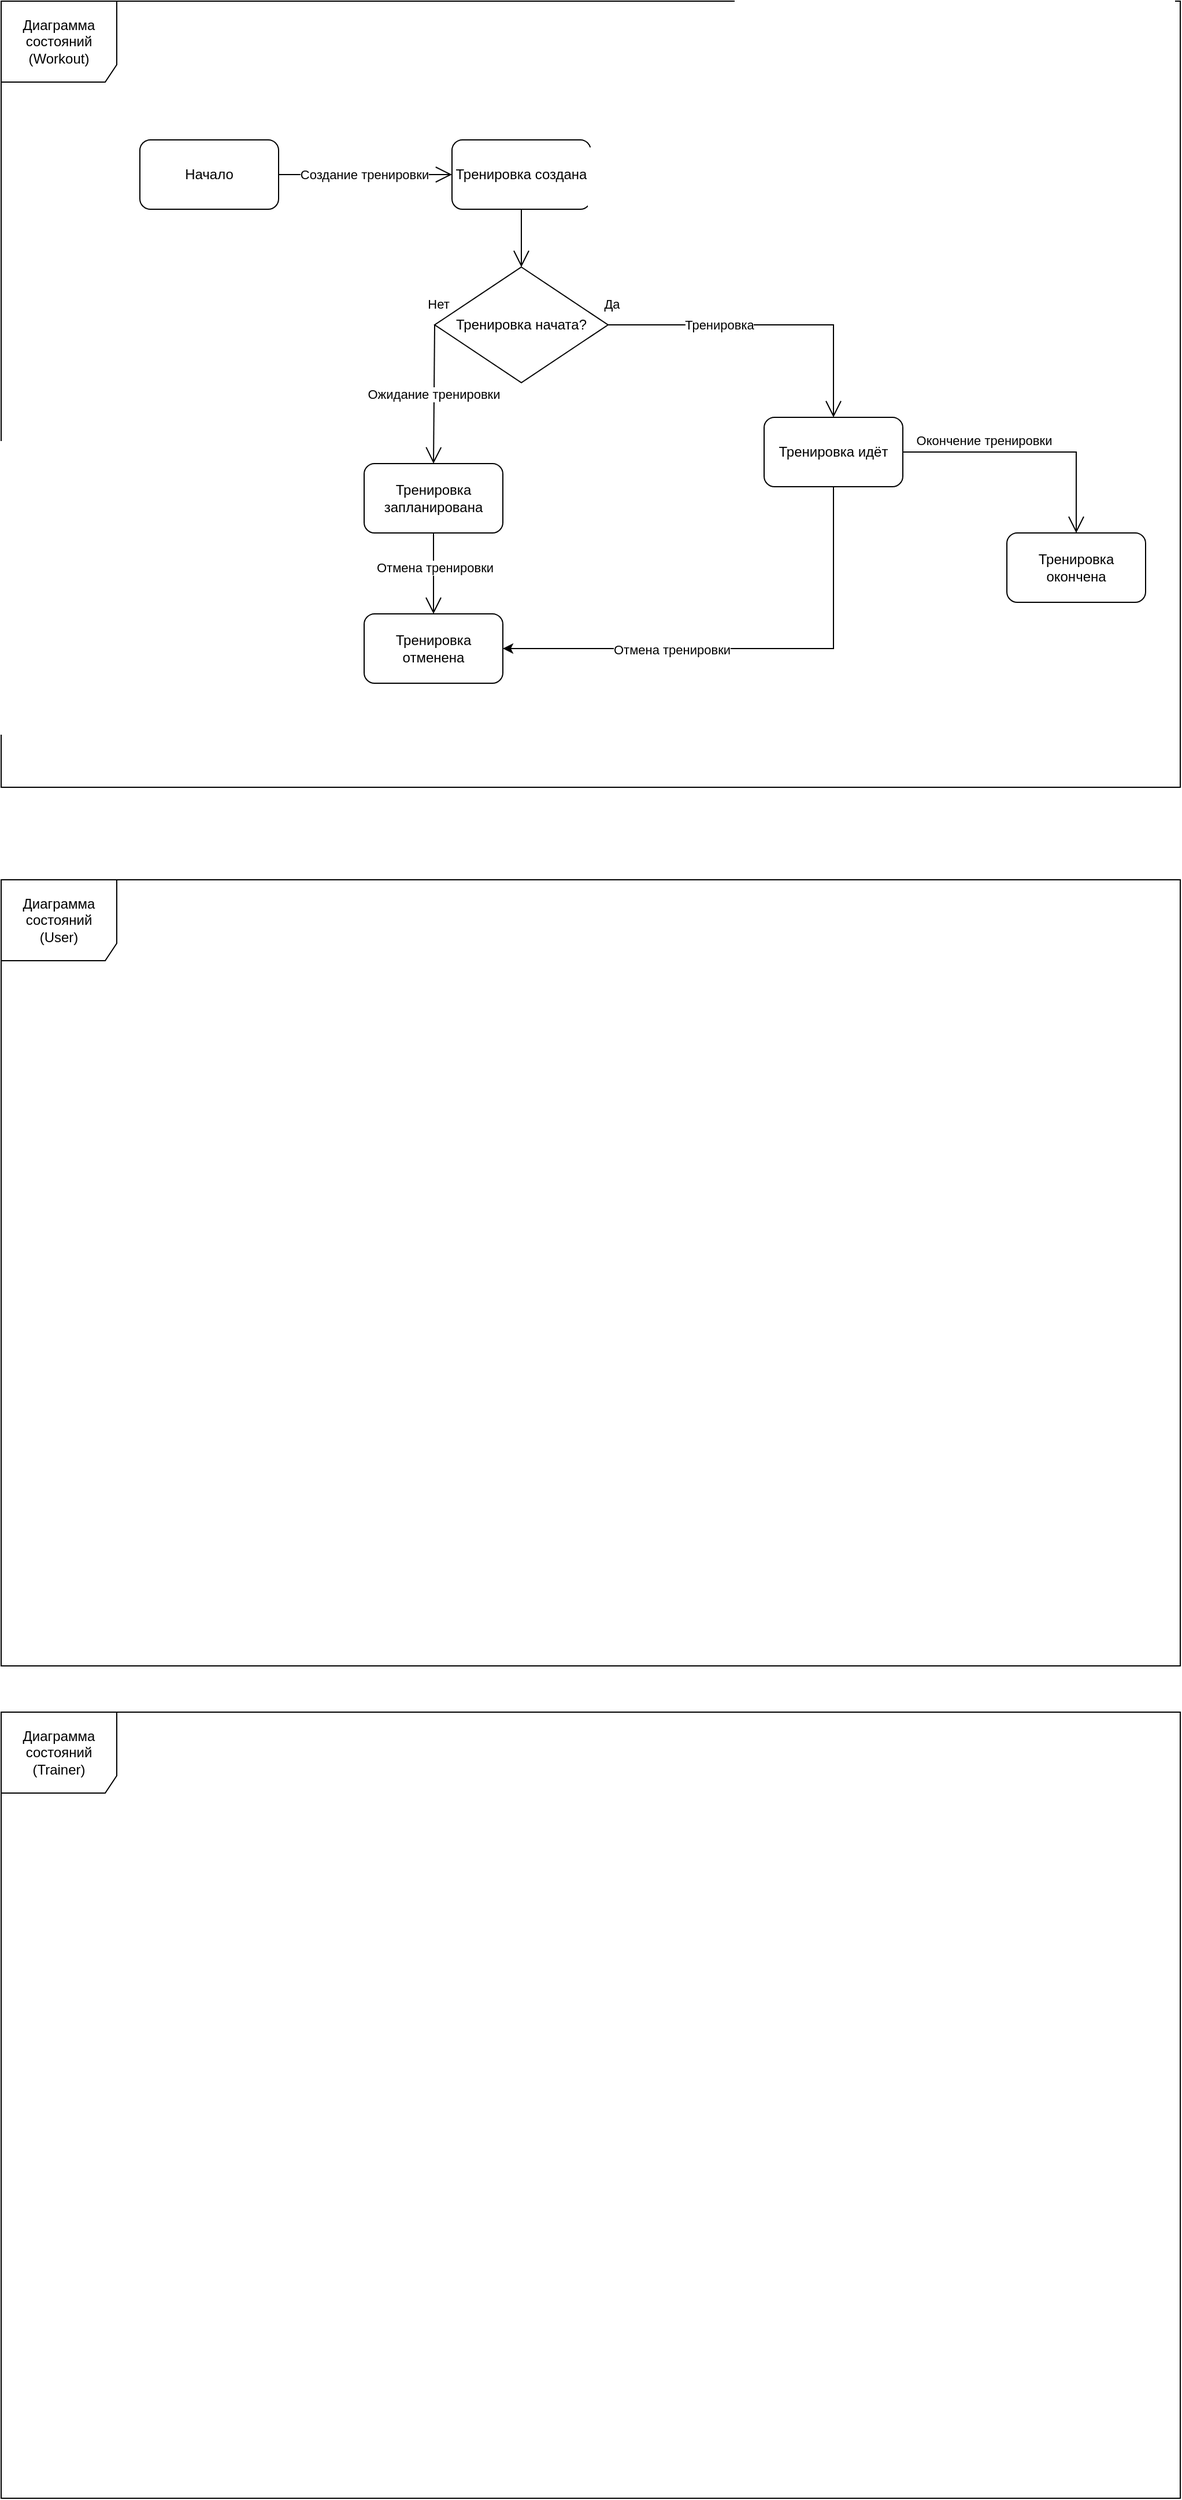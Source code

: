 <mxfile version="26.1.1">
  <diagram name="Страница — 1" id="by90twAEWOPmzAvwZsDc">
    <mxGraphModel dx="1418" dy="1989" grid="1" gridSize="10" guides="1" tooltips="1" connect="1" arrows="1" fold="1" page="1" pageScale="1" pageWidth="827" pageHeight="1169" math="0" shadow="0">
      <root>
        <mxCell id="0" />
        <mxCell id="1" parent="0" />
        <mxCell id="FgcChdvhsUmPIlyyczWO-1" value="Диаграмма состояний&lt;br&gt;(Workout)" style="shape=umlFrame;whiteSpace=wrap;html=1;pointerEvents=0;width=100;height=70;" parent="1" vertex="1">
          <mxGeometry x="40" y="-1120" width="1020" height="680" as="geometry" />
        </mxCell>
        <mxCell id="FgcChdvhsUmPIlyyczWO-3" value="Начало" style="rounded=1;whiteSpace=wrap;html=1;" parent="1" vertex="1">
          <mxGeometry x="160" y="-1000" width="120" height="60" as="geometry" />
        </mxCell>
        <mxCell id="FgcChdvhsUmPIlyyczWO-7" value="" style="endArrow=open;endFill=1;endSize=12;html=1;rounded=0;exitX=1;exitY=0.5;exitDx=0;exitDy=0;entryX=0;entryY=0.5;entryDx=0;entryDy=0;" parent="1" source="FgcChdvhsUmPIlyyczWO-3" target="mNn7HaSKfOEetK7rho-s-2" edge="1">
          <mxGeometry width="160" relative="1" as="geometry">
            <mxPoint x="300" y="-790" as="sourcePoint" />
            <mxPoint x="440" y="-830" as="targetPoint" />
          </mxGeometry>
        </mxCell>
        <mxCell id="FgcChdvhsUmPIlyyczWO-8" value="Создание тренировки" style="edgeLabel;html=1;align=center;verticalAlign=middle;resizable=0;points=[];" parent="FgcChdvhsUmPIlyyczWO-7" vertex="1" connectable="0">
          <mxGeometry x="-0.022" relative="1" as="geometry">
            <mxPoint as="offset" />
          </mxGeometry>
        </mxCell>
        <mxCell id="mNn7HaSKfOEetK7rho-s-2" value="Тренировка создана" style="rounded=1;whiteSpace=wrap;html=1;" parent="1" vertex="1">
          <mxGeometry x="430" y="-1000" width="120" height="60" as="geometry" />
        </mxCell>
        <mxCell id="mNn7HaSKfOEetK7rho-s-7" value="Тренировка отменена" style="rounded=1;whiteSpace=wrap;html=1;" parent="1" vertex="1">
          <mxGeometry x="354" y="-590" width="120" height="60" as="geometry" />
        </mxCell>
        <mxCell id="mNn7HaSKfOEetK7rho-s-8" value="Тренировка начата?" style="rhombus;whiteSpace=wrap;html=1;" parent="1" vertex="1">
          <mxGeometry x="415" y="-890" width="150" height="100" as="geometry" />
        </mxCell>
        <mxCell id="mNn7HaSKfOEetK7rho-s-9" value="" style="endArrow=open;endFill=1;endSize=12;html=1;rounded=0;exitX=0.5;exitY=1;exitDx=0;exitDy=0;entryX=0.5;entryY=0;entryDx=0;entryDy=0;" parent="1" source="mNn7HaSKfOEetK7rho-s-2" target="mNn7HaSKfOEetK7rho-s-8" edge="1">
          <mxGeometry width="160" relative="1" as="geometry">
            <mxPoint x="290" y="-960" as="sourcePoint" />
            <mxPoint x="440" y="-960" as="targetPoint" />
          </mxGeometry>
        </mxCell>
        <mxCell id="mNn7HaSKfOEetK7rho-s-11" value="Нет" style="edgeLabel;html=1;align=center;verticalAlign=middle;resizable=0;points=[];" parent="1" vertex="1" connectable="0">
          <mxGeometry x="429.998" y="-860.0" as="geometry">
            <mxPoint x="-12" y="2" as="offset" />
          </mxGeometry>
        </mxCell>
        <mxCell id="mNn7HaSKfOEetK7rho-s-12" value="Да" style="edgeLabel;html=1;align=center;verticalAlign=middle;resizable=0;points=[];" parent="1" vertex="1" connectable="0">
          <mxGeometry x="579.998" y="-860.0" as="geometry">
            <mxPoint x="-12" y="2" as="offset" />
          </mxGeometry>
        </mxCell>
        <mxCell id="mNn7HaSKfOEetK7rho-s-13" value="Тренировка запланирована" style="rounded=1;whiteSpace=wrap;html=1;" parent="1" vertex="1">
          <mxGeometry x="354" y="-720" width="120" height="60" as="geometry" />
        </mxCell>
        <mxCell id="mNn7HaSKfOEetK7rho-s-14" value="" style="endArrow=open;endFill=1;endSize=12;html=1;rounded=0;entryX=0.5;entryY=0;entryDx=0;entryDy=0;exitX=0;exitY=0.5;exitDx=0;exitDy=0;" parent="1" source="mNn7HaSKfOEetK7rho-s-8" target="mNn7HaSKfOEetK7rho-s-13" edge="1">
          <mxGeometry width="160" relative="1" as="geometry">
            <mxPoint x="425" y="-830" as="sourcePoint" />
            <mxPoint x="290" y="-770" as="targetPoint" />
            <Array as="points" />
          </mxGeometry>
        </mxCell>
        <mxCell id="mNn7HaSKfOEetK7rho-s-15" value="Ожидание тренировки" style="edgeLabel;html=1;align=center;verticalAlign=middle;resizable=0;points=[];" parent="mNn7HaSKfOEetK7rho-s-14" vertex="1" connectable="0">
          <mxGeometry x="-0.022" relative="1" as="geometry">
            <mxPoint x="-1" y="1" as="offset" />
          </mxGeometry>
        </mxCell>
        <mxCell id="Na5xRWO-Tquzbx4RLP1C-1" style="edgeStyle=orthogonalEdgeStyle;rounded=0;orthogonalLoop=1;jettySize=auto;html=1;exitX=0.5;exitY=1;exitDx=0;exitDy=0;entryX=1;entryY=0.5;entryDx=0;entryDy=0;" parent="1" source="mNn7HaSKfOEetK7rho-s-17" target="mNn7HaSKfOEetK7rho-s-7" edge="1">
          <mxGeometry relative="1" as="geometry" />
        </mxCell>
        <mxCell id="Na5xRWO-Tquzbx4RLP1C-2" value="Отмена тренировки" style="edgeLabel;html=1;align=center;verticalAlign=middle;resizable=0;points=[];" parent="Na5xRWO-Tquzbx4RLP1C-1" vertex="1" connectable="0">
          <mxGeometry x="0.376" y="1" relative="1" as="geometry">
            <mxPoint x="13" as="offset" />
          </mxGeometry>
        </mxCell>
        <mxCell id="mNn7HaSKfOEetK7rho-s-17" value="Тренировка идёт" style="rounded=1;whiteSpace=wrap;html=1;" parent="1" vertex="1">
          <mxGeometry x="700" y="-760" width="120" height="60" as="geometry" />
        </mxCell>
        <mxCell id="mNn7HaSKfOEetK7rho-s-18" value="" style="endArrow=open;endFill=1;endSize=12;html=1;rounded=0;entryX=0.5;entryY=0;entryDx=0;entryDy=0;exitX=1;exitY=0.5;exitDx=0;exitDy=0;" parent="1" source="mNn7HaSKfOEetK7rho-s-8" target="mNn7HaSKfOEetK7rho-s-17" edge="1">
          <mxGeometry width="160" relative="1" as="geometry">
            <mxPoint x="761" y="-830" as="sourcePoint" />
            <mxPoint x="636" y="-760" as="targetPoint" />
            <Array as="points">
              <mxPoint x="760" y="-840" />
            </Array>
          </mxGeometry>
        </mxCell>
        <mxCell id="mNn7HaSKfOEetK7rho-s-19" value="Тренировка" style="edgeLabel;html=1;align=center;verticalAlign=middle;resizable=0;points=[];" parent="mNn7HaSKfOEetK7rho-s-18" vertex="1" connectable="0">
          <mxGeometry x="-0.022" relative="1" as="geometry">
            <mxPoint x="-39" as="offset" />
          </mxGeometry>
        </mxCell>
        <mxCell id="ok0KA5_71_H15zZNkXkO-2" value="" style="endArrow=open;endFill=1;endSize=12;html=1;rounded=0;exitX=0.5;exitY=1;exitDx=0;exitDy=0;entryX=0.5;entryY=0;entryDx=0;entryDy=0;" parent="1" source="mNn7HaSKfOEetK7rho-s-13" target="mNn7HaSKfOEetK7rho-s-7" edge="1">
          <mxGeometry width="160" relative="1" as="geometry">
            <mxPoint x="450" y="-530" as="sourcePoint" />
            <mxPoint x="610" y="-530" as="targetPoint" />
          </mxGeometry>
        </mxCell>
        <mxCell id="ok0KA5_71_H15zZNkXkO-3" value="Отмена тренировки" style="edgeLabel;html=1;align=center;verticalAlign=middle;resizable=0;points=[];" parent="ok0KA5_71_H15zZNkXkO-2" vertex="1" connectable="0">
          <mxGeometry x="-0.057" relative="1" as="geometry">
            <mxPoint x="1" y="-3" as="offset" />
          </mxGeometry>
        </mxCell>
        <mxCell id="Na5xRWO-Tquzbx4RLP1C-5" value="Тренировка окончена" style="rounded=1;whiteSpace=wrap;html=1;" parent="1" vertex="1">
          <mxGeometry x="910" y="-660" width="120" height="60" as="geometry" />
        </mxCell>
        <mxCell id="Na5xRWO-Tquzbx4RLP1C-6" value="" style="endArrow=open;endFill=1;endSize=12;html=1;rounded=0;entryX=0.5;entryY=0;entryDx=0;entryDy=0;exitX=1;exitY=0.5;exitDx=0;exitDy=0;" parent="1" source="mNn7HaSKfOEetK7rho-s-17" target="Na5xRWO-Tquzbx4RLP1C-5" edge="1">
          <mxGeometry width="160" relative="1" as="geometry">
            <mxPoint x="850" y="-680" as="sourcePoint" />
            <mxPoint x="921" y="-600" as="targetPoint" />
            <Array as="points">
              <mxPoint x="970" y="-730" />
            </Array>
          </mxGeometry>
        </mxCell>
        <mxCell id="Na5xRWO-Tquzbx4RLP1C-7" value="Окончение тренировки" style="edgeLabel;html=1;align=center;verticalAlign=middle;resizable=0;points=[];" parent="Na5xRWO-Tquzbx4RLP1C-6" vertex="1" connectable="0">
          <mxGeometry x="-0.022" relative="1" as="geometry">
            <mxPoint x="-38" y="-10" as="offset" />
          </mxGeometry>
        </mxCell>
        <mxCell id="Na5xRWO-Tquzbx4RLP1C-8" value="Диаграмма состояний&lt;br&gt;(User)" style="shape=umlFrame;whiteSpace=wrap;html=1;pointerEvents=0;width=100;height=70;" parent="1" vertex="1">
          <mxGeometry x="40" y="-360" width="1020" height="680" as="geometry" />
        </mxCell>
        <mxCell id="Na5xRWO-Tquzbx4RLP1C-9" value="Диаграмма состояний&lt;br&gt;(Trainer)" style="shape=umlFrame;whiteSpace=wrap;html=1;pointerEvents=0;width=100;height=70;" parent="1" vertex="1">
          <mxGeometry x="40" y="360" width="1020" height="680" as="geometry" />
        </mxCell>
      </root>
    </mxGraphModel>
  </diagram>
</mxfile>
